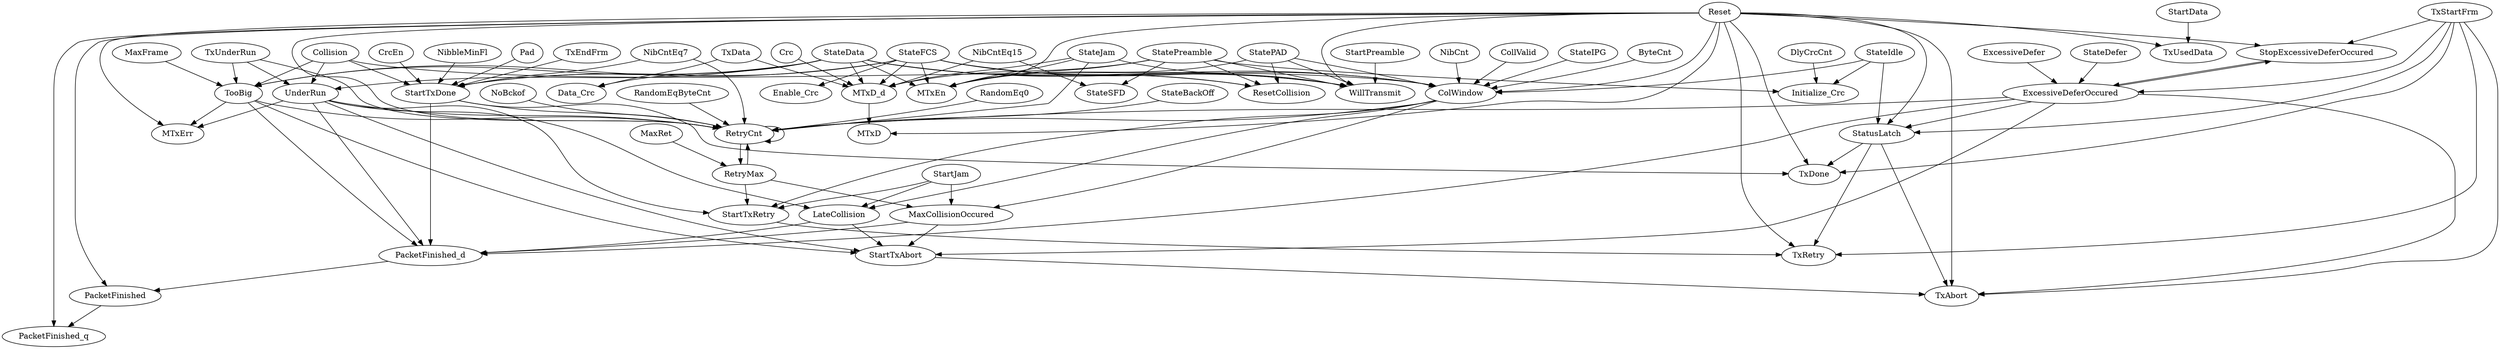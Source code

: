 digraph "" {
	StateJam -> MTxEn	 [weight=1.0];
	StateJam -> RetryCnt	 [weight=3.0];
	StateJam -> MTxD_d	 [weight=4.0];
	StateJam -> WillTransmit	 [weight=1.0];
	StateFCS -> Enable_Crc	 [weight=1.0];
	StateFCS -> MTxEn	 [weight=1.0];
	StateFCS -> TooBig	 [weight=1.0];
	StateFCS -> ResetCollision	 [weight=1.0];
	StateFCS -> StartTxDone	 [weight=1.0];
	StateFCS -> MTxD_d	 [weight=5.0];
	StateFCS -> ColWindow	 [weight=2.0];
	StateFCS -> WillTransmit	 [weight=1.0];
	TxStartFrm -> TxDone	 [weight=2.0];
	TxStartFrm -> TxAbort	 [weight=2.0];
	TxStartFrm -> StatusLatch	 [weight=2.0];
	TxStartFrm -> TxRetry	 [weight=2.0];
	TxStartFrm -> ExcessiveDeferOccured	 [weight=1.0];
	TxStartFrm -> StopExcessiveDeferOccured	 [weight=2.0];
	MaxRet -> RetryMax	 [weight=1.0];
	MaxCollisionOccured -> StartTxAbort	 [weight=1.0];
	MaxCollisionOccured -> PacketFinished_d	 [weight=1.0];
	NibbleMinFl -> StartTxDone	 [weight=1.0];
	Pad -> StartTxDone	 [weight=1.0];
	StartPreamble -> WillTransmit	 [weight=1.0];
	DlyCrcCnt -> Initialize_Crc	 [weight=1.0];
	TooBig -> RetryCnt	 [weight=2.0];
	TooBig -> StartTxAbort	 [weight=1.0];
	TooBig -> PacketFinished_d	 [weight=1.0];
	TooBig -> MTxErr	 [weight=1.0];
	StatePreamble -> StateSFD	 [weight=1.0];
	StatePreamble -> Initialize_Crc	 [weight=1.0];
	StatePreamble -> MTxEn	 [weight=1.0];
	StatePreamble -> ResetCollision	 [weight=1.0];
	StatePreamble -> MTxD_d	 [weight=3.0];
	StatePreamble -> WillTransmit	 [weight=1.0];
	TxEndFrm -> StartTxDone	 [weight=1.0];
	StateIdle -> Initialize_Crc	 [weight=1.0];
	StateIdle -> StatusLatch	 [weight=1.0];
	StateIdle -> ColWindow	 [weight=1.0];
	StateBackOff -> RetryCnt	 [weight=1.0];
	NibCntEq15 -> StateSFD	 [weight=1.0];
	NibCntEq15 -> MTxD_d	 [weight=2.0];
	RetryCnt -> RetryCnt	 [weight=1.0];
	RetryCnt -> RetryMax	 [weight=1.0];
	StartJam -> MaxCollisionOccured	 [weight=1.0];
	StartJam -> LateCollision	 [weight=1.0];
	StartJam -> StartTxRetry	 [weight=1.0];
	UnderRun -> RetryCnt	 [weight=2.0];
	UnderRun -> StartTxAbort	 [weight=1.0];
	UnderRun -> LateCollision	 [weight=1.0];
	UnderRun -> StartTxRetry	 [weight=1.0];
	UnderRun -> PacketFinished_d	 [weight=1.0];
	UnderRun -> MTxErr	 [weight=1.0];
	NoBckof -> RetryCnt	 [weight=1.0];
	CrcEn -> StartTxDone	 [weight=1.0];
	StateData -> MTxEn	 [weight=1.0];
	StateData -> TooBig	 [weight=1.0];
	StateData -> ResetCollision	 [weight=1.0];
	StateData -> UnderRun	 [weight=1.0];
	StateData -> StartTxDone	 [weight=1.0];
	StateData -> MTxD_d	 [weight=13.0];
	StateData -> ColWindow	 [weight=2.0];
	StateData -> WillTransmit	 [weight=1.0];
	StateData -> Data_Crc	 [weight=7.0];
	StatePAD -> MTxEn	 [weight=1.0];
	StatePAD -> ResetCollision	 [weight=1.0];
	StatePAD -> ColWindow	 [weight=2.0];
	StatePAD -> WillTransmit	 [weight=1.0];
	StatusLatch -> TxDone	 [weight=2.0];
	StatusLatch -> TxAbort	 [weight=2.0];
	StatusLatch -> TxRetry	 [weight=2.0];
	RandomEqByteCnt -> RetryCnt	 [weight=1.0];
	StartTxAbort -> TxAbort	 [weight=1.0];
	StartTxDone -> TxDone	 [weight=1.0];
	StartTxDone -> RetryCnt	 [weight=2.0];
	StartTxDone -> PacketFinished_d	 [weight=1.0];
	NibCnt -> ColWindow	 [weight=4.0];
	ExcessiveDeferOccured -> TxAbort	 [weight=2.0];
	ExcessiveDeferOccured -> RetryCnt	 [weight=2.0];
	ExcessiveDeferOccured -> StatusLatch	 [weight=1.0];
	ExcessiveDeferOccured -> StartTxAbort	 [weight=1.0];
	ExcessiveDeferOccured -> PacketFinished_d	 [weight=1.0];
	ExcessiveDeferOccured -> StopExcessiveDeferOccured	 [weight=1.0];
	Reset -> TxDone	 [weight=3.0];
	Reset -> PacketFinished_q	 [weight=2.0];
	Reset -> TxUsedData	 [weight=2.0];
	Reset -> MTxEn	 [weight=2.0];
	Reset -> TxAbort	 [weight=3.0];
	Reset -> MTxD	 [weight=2.0];
	Reset -> RetryCnt	 [weight=3.0];
	Reset -> StatusLatch	 [weight=3.0];
	Reset -> TxRetry	 [weight=3.0];
	Reset -> ColWindow	 [weight=3.0];
	Reset -> WillTransmit	 [weight=2.0];
	Reset -> StopExcessiveDeferOccured	 [weight=3.0];
	Reset -> PacketFinished	 [weight=2.0];
	Reset -> MTxErr	 [weight=2.0];
	LateCollision -> StartTxAbort	 [weight=1.0];
	LateCollision -> PacketFinished_d	 [weight=1.0];
	TxUnderRun -> TooBig	 [weight=1.0];
	TxUnderRun -> RetryCnt	 [weight=2.0];
	TxUnderRun -> UnderRun	 [weight=1.0];
	RetryMax -> MaxCollisionOccured	 [weight=1.0];
	RetryMax -> RetryCnt	 [weight=2.0];
	RetryMax -> StartTxRetry	 [weight=1.0];
	CollValid -> ColWindow	 [weight=2.0];
	NibCntEq7 -> RetryCnt	 [weight=3.0];
	NibCntEq7 -> StartTxDone	 [weight=1.0];
	StartTxRetry -> TxRetry	 [weight=1.0];
	StartData -> TxUsedData	 [weight=1.0];
	MaxFrame -> TooBig	 [weight=1.0];
	Crc -> MTxD_d	 [weight=1.0];
	StateIPG -> ColWindow	 [weight=1.0];
	MTxD_d -> MTxD	 [weight=1.0];
	PacketFinished_d -> PacketFinished	 [weight=1.0];
	ColWindow -> MaxCollisionOccured	 [weight=1.0];
	ColWindow -> RetryCnt	 [weight=3.0];
	ColWindow -> LateCollision	 [weight=1.0];
	ColWindow -> StartTxRetry	 [weight=1.0];
	ExcessiveDefer -> ExcessiveDeferOccured	 [weight=1.0];
	RandomEq0 -> RetryCnt	 [weight=1.0];
	StopExcessiveDeferOccured -> ExcessiveDeferOccured	 [weight=1.0];
	PacketFinished -> PacketFinished_q	 [weight=1.0];
	Collision -> TooBig	 [weight=1.0];
	Collision -> UnderRun	 [weight=1.0];
	Collision -> StartTxDone	 [weight=1.0];
	Collision -> ColWindow	 [weight=2.0];
	StateDefer -> ExcessiveDeferOccured	 [weight=1.0];
	TxData -> MTxD_d	 [weight=2.0];
	TxData -> Data_Crc	 [weight=7.0];
	ByteCnt -> ColWindow	 [weight=2.0];
}
